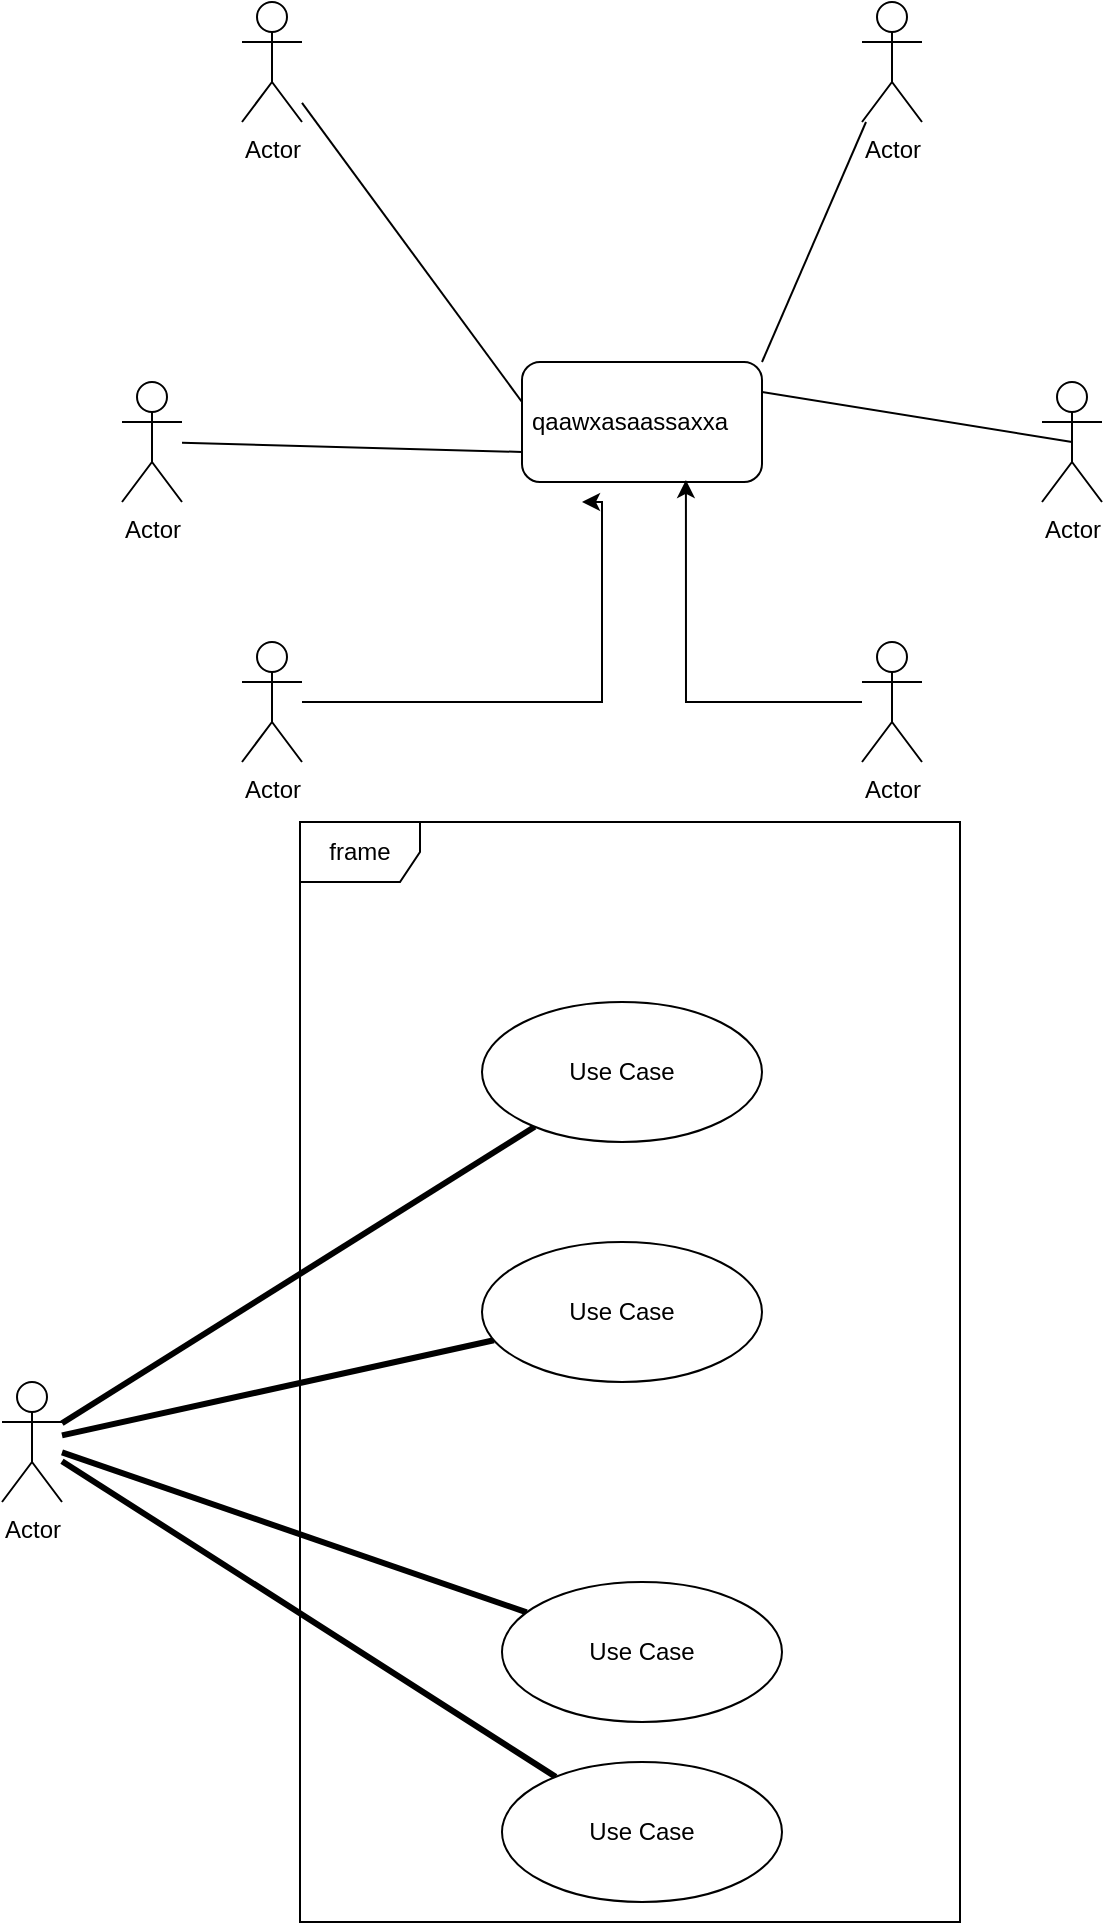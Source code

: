 <mxfile version="20.8.10" type="github">
  <diagram name="Page-1" id="6biAS6TgEiYTtTCpl2q3">
    <mxGraphModel dx="1257" dy="680" grid="1" gridSize="10" guides="1" tooltips="1" connect="1" arrows="1" fold="1" page="1" pageScale="1" pageWidth="827" pageHeight="1169" math="0" shadow="0">
      <root>
        <mxCell id="0" />
        <mxCell id="1" parent="0" />
        <mxCell id="osY9bNT0p5JdTlg4V-bV-1" value="Actor" style="shape=umlActor;verticalLabelPosition=bottom;verticalAlign=top;html=1;outlineConnect=0;" parent="1" vertex="1">
          <mxGeometry x="190" y="260" width="30" height="60" as="geometry" />
        </mxCell>
        <mxCell id="jMR4_aKiTrjmyOYb2GLJ-3" value="" style="rounded=1;whiteSpace=wrap;html=1;" vertex="1" parent="1">
          <mxGeometry x="390" y="250" width="120" height="60" as="geometry" />
        </mxCell>
        <mxCell id="jMR4_aKiTrjmyOYb2GLJ-4" value="Actor" style="shape=umlActor;verticalLabelPosition=bottom;verticalAlign=top;html=1;outlineConnect=0;" vertex="1" parent="1">
          <mxGeometry x="650" y="260" width="30" height="60" as="geometry" />
        </mxCell>
        <mxCell id="jMR4_aKiTrjmyOYb2GLJ-5" value="Actor" style="shape=umlActor;verticalLabelPosition=bottom;verticalAlign=top;html=1;outlineConnect=0;" vertex="1" parent="1">
          <mxGeometry x="250" y="70" width="30" height="60" as="geometry" />
        </mxCell>
        <mxCell id="jMR4_aKiTrjmyOYb2GLJ-13" style="edgeStyle=orthogonalEdgeStyle;rounded=0;orthogonalLoop=1;jettySize=auto;html=1;" edge="1" parent="1" source="jMR4_aKiTrjmyOYb2GLJ-6">
          <mxGeometry relative="1" as="geometry">
            <mxPoint x="420" y="320" as="targetPoint" />
            <Array as="points">
              <mxPoint x="430" y="420" />
              <mxPoint x="430" y="320" />
            </Array>
          </mxGeometry>
        </mxCell>
        <mxCell id="jMR4_aKiTrjmyOYb2GLJ-6" value="Actor" style="shape=umlActor;verticalLabelPosition=bottom;verticalAlign=top;html=1;outlineConnect=0;" vertex="1" parent="1">
          <mxGeometry x="250" y="390" width="30" height="60" as="geometry" />
        </mxCell>
        <mxCell id="jMR4_aKiTrjmyOYb2GLJ-7" value="Actor" style="shape=umlActor;verticalLabelPosition=bottom;verticalAlign=top;html=1;outlineConnect=0;" vertex="1" parent="1">
          <mxGeometry x="560" y="70" width="30" height="60" as="geometry" />
        </mxCell>
        <mxCell id="jMR4_aKiTrjmyOYb2GLJ-14" style="edgeStyle=orthogonalEdgeStyle;rounded=0;orthogonalLoop=1;jettySize=auto;html=1;entryX=0.683;entryY=0.983;entryDx=0;entryDy=0;entryPerimeter=0;" edge="1" parent="1" source="jMR4_aKiTrjmyOYb2GLJ-8" target="jMR4_aKiTrjmyOYb2GLJ-3">
          <mxGeometry relative="1" as="geometry" />
        </mxCell>
        <mxCell id="jMR4_aKiTrjmyOYb2GLJ-8" value="Actor" style="shape=umlActor;verticalLabelPosition=bottom;verticalAlign=top;html=1;outlineConnect=0;" vertex="1" parent="1">
          <mxGeometry x="560" y="390" width="30" height="60" as="geometry" />
        </mxCell>
        <mxCell id="jMR4_aKiTrjmyOYb2GLJ-9" value="qaawxasaassaxxa" style="text;html=1;strokeColor=none;fillColor=none;align=center;verticalAlign=middle;whiteSpace=wrap;rounded=0;" vertex="1" parent="1">
          <mxGeometry x="414" y="265" width="60" height="30" as="geometry" />
        </mxCell>
        <mxCell id="jMR4_aKiTrjmyOYb2GLJ-10" value="" style="endArrow=none;html=1;rounded=0;" edge="1" parent="1" target="jMR4_aKiTrjmyOYb2GLJ-5">
          <mxGeometry width="50" height="50" relative="1" as="geometry">
            <mxPoint x="390" y="270" as="sourcePoint" />
            <mxPoint x="440" y="220" as="targetPoint" />
          </mxGeometry>
        </mxCell>
        <mxCell id="jMR4_aKiTrjmyOYb2GLJ-11" value="" style="endArrow=none;html=1;rounded=0;" edge="1" parent="1" target="jMR4_aKiTrjmyOYb2GLJ-7">
          <mxGeometry width="50" height="50" relative="1" as="geometry">
            <mxPoint x="510" y="250" as="sourcePoint" />
            <mxPoint x="560" y="200" as="targetPoint" />
          </mxGeometry>
        </mxCell>
        <mxCell id="jMR4_aKiTrjmyOYb2GLJ-12" value="" style="endArrow=none;html=1;rounded=0;exitX=0;exitY=0.75;exitDx=0;exitDy=0;" edge="1" parent="1" source="jMR4_aKiTrjmyOYb2GLJ-3" target="osY9bNT0p5JdTlg4V-bV-1">
          <mxGeometry width="50" height="50" relative="1" as="geometry">
            <mxPoint x="400" y="280" as="sourcePoint" />
            <mxPoint x="450" y="230" as="targetPoint" />
          </mxGeometry>
        </mxCell>
        <mxCell id="jMR4_aKiTrjmyOYb2GLJ-20" value="" style="endArrow=none;html=1;rounded=0;sketch=0;strokeColor=default;jumpStyle=arc;entryX=1;entryY=0.25;entryDx=0;entryDy=0;exitX=0.5;exitY=0.5;exitDx=0;exitDy=0;exitPerimeter=0;" edge="1" parent="1" source="jMR4_aKiTrjmyOYb2GLJ-4" target="jMR4_aKiTrjmyOYb2GLJ-3">
          <mxGeometry width="50" height="50" relative="1" as="geometry">
            <mxPoint x="600" y="360" as="sourcePoint" />
            <mxPoint x="420" y="420" as="targetPoint" />
            <Array as="points" />
          </mxGeometry>
        </mxCell>
        <mxCell id="jMR4_aKiTrjmyOYb2GLJ-22" value="frame" style="shape=umlFrame;whiteSpace=wrap;html=1;" vertex="1" parent="1">
          <mxGeometry x="279" y="480" width="330" height="550" as="geometry" />
        </mxCell>
        <mxCell id="jMR4_aKiTrjmyOYb2GLJ-28" style="rounded=0;sketch=0;jumpStyle=arc;orthogonalLoop=1;jettySize=auto;html=1;strokeColor=default;strokeWidth=3;endArrow=none;endFill=0;" edge="1" parent="1" source="jMR4_aKiTrjmyOYb2GLJ-23" target="jMR4_aKiTrjmyOYb2GLJ-25">
          <mxGeometry relative="1" as="geometry" />
        </mxCell>
        <mxCell id="jMR4_aKiTrjmyOYb2GLJ-32" style="edgeStyle=none;rounded=0;sketch=0;jumpStyle=arc;orthogonalLoop=1;jettySize=auto;html=1;strokeColor=default;strokeWidth=3;endArrow=none;endFill=0;" edge="1" parent="1" source="jMR4_aKiTrjmyOYb2GLJ-23" target="jMR4_aKiTrjmyOYb2GLJ-29">
          <mxGeometry relative="1" as="geometry" />
        </mxCell>
        <mxCell id="jMR4_aKiTrjmyOYb2GLJ-33" style="edgeStyle=none;rounded=0;sketch=0;jumpStyle=arc;orthogonalLoop=1;jettySize=auto;html=1;strokeColor=default;strokeWidth=3;endArrow=none;endFill=0;" edge="1" parent="1" source="jMR4_aKiTrjmyOYb2GLJ-23" target="jMR4_aKiTrjmyOYb2GLJ-30">
          <mxGeometry relative="1" as="geometry" />
        </mxCell>
        <mxCell id="jMR4_aKiTrjmyOYb2GLJ-34" style="edgeStyle=none;rounded=0;sketch=0;jumpStyle=arc;orthogonalLoop=1;jettySize=auto;html=1;strokeColor=default;strokeWidth=3;endArrow=none;endFill=0;" edge="1" parent="1" source="jMR4_aKiTrjmyOYb2GLJ-23" target="jMR4_aKiTrjmyOYb2GLJ-31">
          <mxGeometry relative="1" as="geometry" />
        </mxCell>
        <mxCell id="jMR4_aKiTrjmyOYb2GLJ-23" value="Actor" style="shape=umlActor;verticalLabelPosition=bottom;verticalAlign=top;html=1;" vertex="1" parent="1">
          <mxGeometry x="130" y="760" width="30" height="60" as="geometry" />
        </mxCell>
        <mxCell id="jMR4_aKiTrjmyOYb2GLJ-25" value="Use Case" style="ellipse;whiteSpace=wrap;html=1;" vertex="1" parent="1">
          <mxGeometry x="370" y="570" width="140" height="70" as="geometry" />
        </mxCell>
        <mxCell id="jMR4_aKiTrjmyOYb2GLJ-29" value="Use Case" style="ellipse;whiteSpace=wrap;html=1;" vertex="1" parent="1">
          <mxGeometry x="370" y="690" width="140" height="70" as="geometry" />
        </mxCell>
        <mxCell id="jMR4_aKiTrjmyOYb2GLJ-30" value="Use Case" style="ellipse;whiteSpace=wrap;html=1;" vertex="1" parent="1">
          <mxGeometry x="380" y="860" width="140" height="70" as="geometry" />
        </mxCell>
        <mxCell id="jMR4_aKiTrjmyOYb2GLJ-31" value="Use Case" style="ellipse;whiteSpace=wrap;html=1;" vertex="1" parent="1">
          <mxGeometry x="380" y="950" width="140" height="70" as="geometry" />
        </mxCell>
      </root>
    </mxGraphModel>
  </diagram>
</mxfile>
